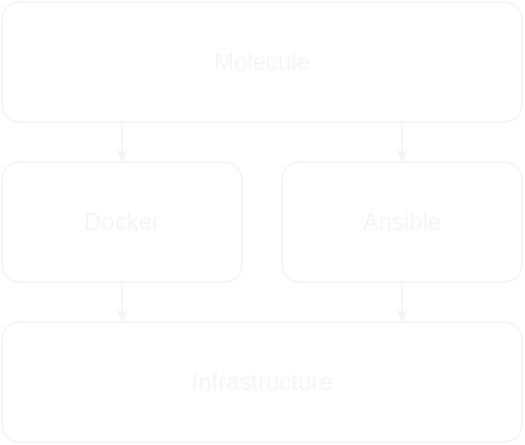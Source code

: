 <mxfile version="13.0.3" type="device"><diagram id="UVQRpWxtA6Qw58kYyC0A" name="Page-1"><mxGraphModel dx="474" dy="283" grid="1" gridSize="10" guides="1" tooltips="1" connect="1" arrows="1" fold="1" page="1" pageScale="1" pageWidth="827" pageHeight="1169" math="0" shadow="0"><root><mxCell id="0"/><mxCell id="1" parent="0"/><mxCell id="pdQwJGRi4k6suNAN0BkZ-6" style="edgeStyle=orthogonalEdgeStyle;rounded=0;orthogonalLoop=1;jettySize=auto;html=1;entryX=0.769;entryY=0;entryDx=0;entryDy=0;entryPerimeter=0;endSize=3;strokeColor=#F5F5F5;fontColor=#F5F5F5;" edge="1" parent="1" source="QQNPp5YCbfAi2_HF8RW_-4" target="pdQwJGRi4k6suNAN0BkZ-1"><mxGeometry relative="1" as="geometry"/></mxCell><mxCell id="QQNPp5YCbfAi2_HF8RW_-4" value="&lt;font color=&quot;#f5f5f5&quot;&gt;Ansible&lt;/font&gt;" style="rounded=1;whiteSpace=wrap;html=1;fillColor=none;strokeColor=#F5F5F5;" parent="1" vertex="1"><mxGeometry x="340" y="300" width="120" height="60" as="geometry"/></mxCell><mxCell id="pdQwJGRi4k6suNAN0BkZ-10" style="edgeStyle=orthogonalEdgeStyle;rounded=0;orthogonalLoop=1;jettySize=auto;html=1;entryX=0.231;entryY=0;entryDx=0;entryDy=0;entryPerimeter=0;endSize=3;strokeColor=#F5F5F5;fontColor=#F5F5F5;" edge="1" parent="1" source="QQNPp5YCbfAi2_HF8RW_-1" target="pdQwJGRi4k6suNAN0BkZ-1"><mxGeometry relative="1" as="geometry"/></mxCell><mxCell id="QQNPp5YCbfAi2_HF8RW_-1" value="&lt;font color=&quot;#f5f5f5&quot;&gt;Docker&lt;/font&gt;" style="rounded=1;whiteSpace=wrap;html=1;fillColor=none;strokeColor=#F5F5F5;" parent="1" vertex="1"><mxGeometry x="200" y="300" width="120" height="60" as="geometry"/></mxCell><mxCell id="pdQwJGRi4k6suNAN0BkZ-4" style="edgeStyle=orthogonalEdgeStyle;rounded=0;orthogonalLoop=1;jettySize=auto;html=1;entryX=0.5;entryY=0;entryDx=0;entryDy=0;strokeColor=#F5F5F5;fontColor=#F5F5F5;endSize=3;" edge="1" parent="1" source="QQNPp5YCbfAi2_HF8RW_-2" target="QQNPp5YCbfAi2_HF8RW_-1"><mxGeometry relative="1" as="geometry"><Array as="points"><mxPoint x="260" y="290"/><mxPoint x="260" y="290"/></Array></mxGeometry></mxCell><mxCell id="pdQwJGRi4k6suNAN0BkZ-5" style="edgeStyle=orthogonalEdgeStyle;rounded=0;orthogonalLoop=1;jettySize=auto;html=1;entryX=0.5;entryY=0;entryDx=0;entryDy=0;endSize=3;strokeColor=#F5F5F5;fontColor=#F5F5F5;" edge="1" parent="1" source="QQNPp5YCbfAi2_HF8RW_-2" target="QQNPp5YCbfAi2_HF8RW_-4"><mxGeometry relative="1" as="geometry"><Array as="points"><mxPoint x="400" y="290"/><mxPoint x="400" y="290"/></Array></mxGeometry></mxCell><mxCell id="QQNPp5YCbfAi2_HF8RW_-2" value="&lt;font color=&quot;#f5f5f5&quot;&gt;Molecule&lt;/font&gt;" style="rounded=1;whiteSpace=wrap;html=1;fillColor=none;strokeColor=#F5F5F5;" parent="1" vertex="1"><mxGeometry x="200" y="220" width="260" height="60" as="geometry"/></mxCell><mxCell id="pdQwJGRi4k6suNAN0BkZ-1" value="&lt;font color=&quot;#f5f5f5&quot;&gt;Infrastructure&lt;/font&gt;" style="rounded=1;whiteSpace=wrap;html=1;fillColor=none;strokeColor=#F5F5F5;" vertex="1" parent="1"><mxGeometry x="200" y="380" width="260" height="60" as="geometry"/></mxCell></root></mxGraphModel></diagram></mxfile>